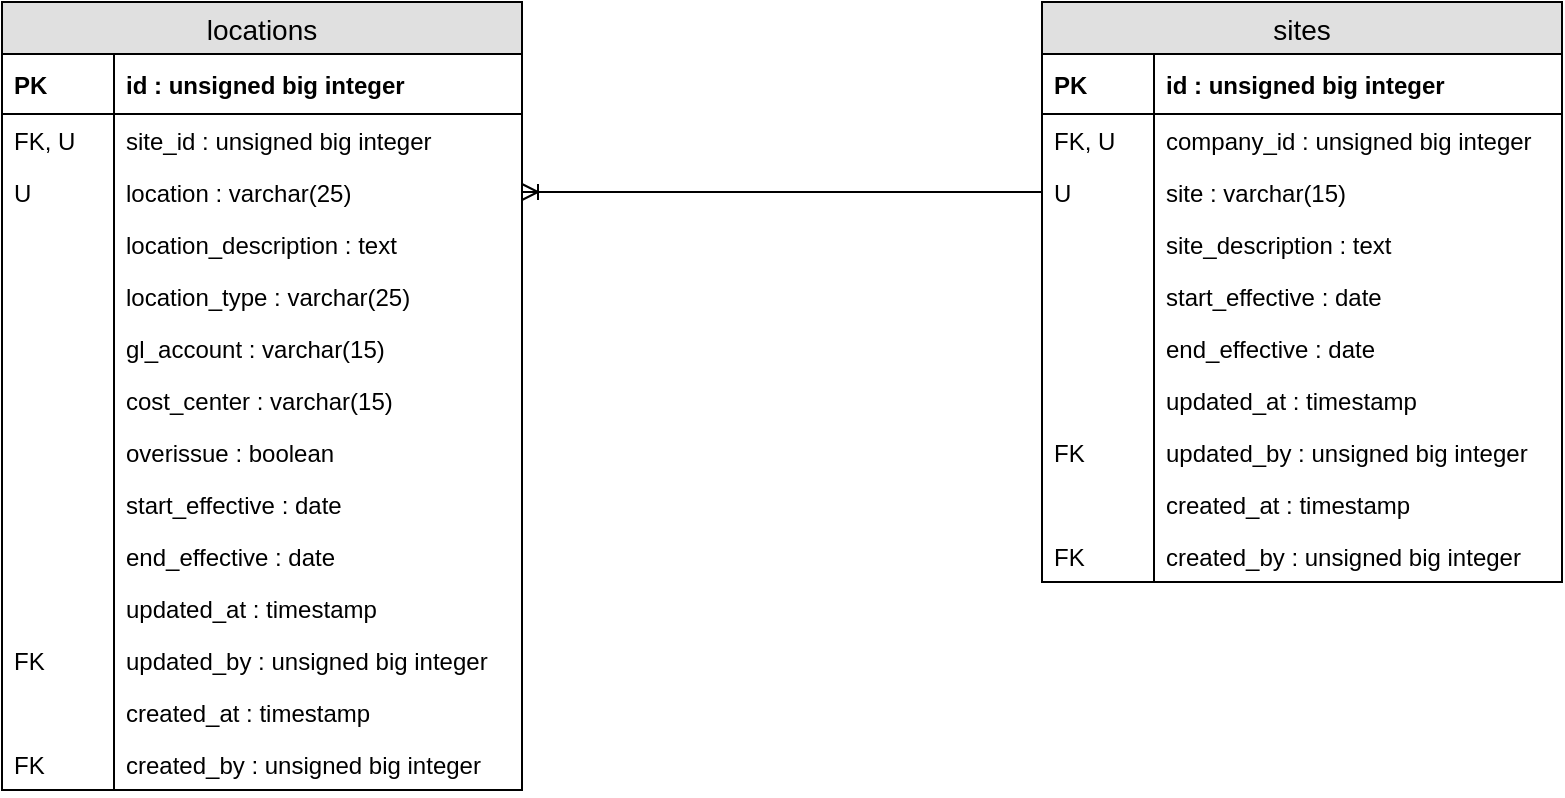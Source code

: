<mxfile pages="1" version="11.2.3" type="github"><diagram name="Page-1" id="e56a1550-8fbb-45ad-956c-1786394a9013"><mxGraphModel dx="1422" dy="765" grid="1" gridSize="10" guides="1" tooltips="1" connect="1" arrows="1" fold="1" page="1" pageScale="1" pageWidth="1100" pageHeight="850" background="#ffffff" math="0" shadow="0"><root><mxCell id="0"/><mxCell id="1" parent="0"/><mxCell id="6ChoQouHFW53AfwpZ2my-41" value="locations" style="swimlane;fontStyle=0;childLayout=stackLayout;horizontal=1;startSize=26;fillColor=#e0e0e0;horizontalStack=0;resizeParent=1;resizeParentMax=0;resizeLast=0;collapsible=1;marginBottom=0;swimlaneFillColor=#ffffff;align=center;fontSize=14;connectable=1;" parent="1" vertex="1"><mxGeometry x="90" y="80" width="260" height="394" as="geometry"/></mxCell><mxCell id="6ChoQouHFW53AfwpZ2my-44" value="id : unsigned big integer" style="shape=partialRectangle;top=0;left=0;right=0;bottom=1;align=left;verticalAlign=middle;fillColor=none;spacingLeft=60;spacingRight=4;overflow=hidden;rotatable=0;points=[[0,0.5],[1,0.5]];portConstraint=eastwest;dropTarget=0;fontStyle=1;fontSize=12;" parent="6ChoQouHFW53AfwpZ2my-41" vertex="1"><mxGeometry y="26" width="260" height="30" as="geometry"/></mxCell><mxCell id="6ChoQouHFW53AfwpZ2my-45" value="PK" style="shape=partialRectangle;fontStyle=1;top=0;left=0;bottom=0;fillColor=none;align=left;verticalAlign=middle;spacingLeft=4;spacingRight=4;overflow=hidden;rotatable=0;points=[];portConstraint=eastwest;part=1;fontSize=12;" parent="6ChoQouHFW53AfwpZ2my-44" vertex="1" connectable="0"><mxGeometry width="56" height="30" as="geometry"/></mxCell><mxCell id="6ChoQouHFW53AfwpZ2my-46" value="site_id : unsigned big integer" style="shape=partialRectangle;top=0;left=0;right=0;bottom=0;align=left;verticalAlign=top;fillColor=none;spacingLeft=60;spacingRight=4;overflow=hidden;rotatable=0;points=[[0,0.5],[1,0.5]];portConstraint=eastwest;dropTarget=0;fontSize=12;" parent="6ChoQouHFW53AfwpZ2my-41" vertex="1"><mxGeometry y="56" width="260" height="26" as="geometry"/></mxCell><mxCell id="6ChoQouHFW53AfwpZ2my-47" value="FK, U" style="shape=partialRectangle;top=0;left=0;bottom=0;fillColor=none;align=left;verticalAlign=top;spacingLeft=4;spacingRight=4;overflow=hidden;rotatable=0;points=[];portConstraint=eastwest;part=1;fontSize=12;" parent="6ChoQouHFW53AfwpZ2my-46" vertex="1" connectable="0"><mxGeometry width="56" height="26" as="geometry"/></mxCell><mxCell id="6ChoQouHFW53AfwpZ2my-55" value="location : varchar(25)" style="shape=partialRectangle;top=0;left=0;right=0;bottom=0;align=left;verticalAlign=top;fillColor=none;spacingLeft=60;spacingRight=4;overflow=hidden;rotatable=0;points=[[0,0.5],[1,0.5]];portConstraint=eastwest;dropTarget=0;fontSize=12;" parent="6ChoQouHFW53AfwpZ2my-41" vertex="1"><mxGeometry y="82" width="260" height="26" as="geometry"/></mxCell><mxCell id="6ChoQouHFW53AfwpZ2my-56" value="U" style="shape=partialRectangle;top=0;left=0;bottom=0;fillColor=none;align=left;verticalAlign=top;spacingLeft=4;spacingRight=4;overflow=hidden;rotatable=0;points=[];portConstraint=eastwest;part=1;fontSize=12;" parent="6ChoQouHFW53AfwpZ2my-55" vertex="1" connectable="0"><mxGeometry width="56" height="26" as="geometry"/></mxCell><mxCell id="6ChoQouHFW53AfwpZ2my-57" value="location_description : text" style="shape=partialRectangle;top=0;left=0;right=0;bottom=0;align=left;verticalAlign=top;fillColor=none;spacingLeft=60;spacingRight=4;overflow=hidden;rotatable=0;points=[[0,0.5],[1,0.5]];portConstraint=eastwest;dropTarget=0;fontSize=12;" parent="6ChoQouHFW53AfwpZ2my-41" vertex="1"><mxGeometry y="108" width="260" height="26" as="geometry"/></mxCell><mxCell id="6ChoQouHFW53AfwpZ2my-58" value="" style="shape=partialRectangle;top=0;left=0;bottom=0;fillColor=none;align=left;verticalAlign=top;spacingLeft=4;spacingRight=4;overflow=hidden;rotatable=0;points=[];portConstraint=eastwest;part=1;fontSize=12;" parent="6ChoQouHFW53AfwpZ2my-57" vertex="1" connectable="0"><mxGeometry width="56" height="26" as="geometry"/></mxCell><mxCell id="6ChoQouHFW53AfwpZ2my-59" value="location_type : varchar(25)" style="shape=partialRectangle;top=0;left=0;right=0;bottom=0;align=left;verticalAlign=top;fillColor=none;spacingLeft=60;spacingRight=4;overflow=hidden;rotatable=0;points=[[0,0.5],[1,0.5]];portConstraint=eastwest;dropTarget=0;fontSize=12;" parent="6ChoQouHFW53AfwpZ2my-41" vertex="1"><mxGeometry y="134" width="260" height="26" as="geometry"/></mxCell><mxCell id="6ChoQouHFW53AfwpZ2my-60" value="" style="shape=partialRectangle;top=0;left=0;bottom=0;fillColor=none;align=left;verticalAlign=top;spacingLeft=4;spacingRight=4;overflow=hidden;rotatable=0;points=[];portConstraint=eastwest;part=1;fontSize=12;" parent="6ChoQouHFW53AfwpZ2my-59" vertex="1" connectable="0"><mxGeometry width="56" height="26" as="geometry"/></mxCell><mxCell id="6ChoQouHFW53AfwpZ2my-61" value="gl_account : varchar(15)" style="shape=partialRectangle;top=0;left=0;right=0;bottom=0;align=left;verticalAlign=top;fillColor=none;spacingLeft=60;spacingRight=4;overflow=hidden;rotatable=0;points=[[0,0.5],[1,0.5]];portConstraint=eastwest;dropTarget=0;fontSize=12;" parent="6ChoQouHFW53AfwpZ2my-41" vertex="1"><mxGeometry y="160" width="260" height="26" as="geometry"/></mxCell><mxCell id="6ChoQouHFW53AfwpZ2my-62" value="" style="shape=partialRectangle;top=0;left=0;bottom=0;fillColor=none;align=left;verticalAlign=top;spacingLeft=4;spacingRight=4;overflow=hidden;rotatable=0;points=[];portConstraint=eastwest;part=1;fontSize=12;" parent="6ChoQouHFW53AfwpZ2my-61" vertex="1" connectable="0"><mxGeometry width="56" height="26" as="geometry"/></mxCell><mxCell id="6ChoQouHFW53AfwpZ2my-63" value="cost_center : varchar(15)" style="shape=partialRectangle;top=0;left=0;right=0;bottom=0;align=left;verticalAlign=top;fillColor=none;spacingLeft=60;spacingRight=4;overflow=hidden;rotatable=0;points=[[0,0.5],[1,0.5]];portConstraint=eastwest;dropTarget=0;fontSize=12;" parent="6ChoQouHFW53AfwpZ2my-41" vertex="1"><mxGeometry y="186" width="260" height="26" as="geometry"/></mxCell><mxCell id="6ChoQouHFW53AfwpZ2my-64" value="" style="shape=partialRectangle;top=0;left=0;bottom=0;fillColor=none;align=left;verticalAlign=top;spacingLeft=4;spacingRight=4;overflow=hidden;rotatable=0;points=[];portConstraint=eastwest;part=1;fontSize=12;" parent="6ChoQouHFW53AfwpZ2my-63" vertex="1" connectable="0"><mxGeometry width="56" height="26" as="geometry"/></mxCell><mxCell id="6ChoQouHFW53AfwpZ2my-65" value="overissue : boolean" style="shape=partialRectangle;top=0;left=0;right=0;bottom=0;align=left;verticalAlign=top;fillColor=none;spacingLeft=60;spacingRight=4;overflow=hidden;rotatable=0;points=[[0,0.5],[1,0.5]];portConstraint=eastwest;dropTarget=0;fontSize=12;" parent="6ChoQouHFW53AfwpZ2my-41" vertex="1"><mxGeometry y="212" width="260" height="26" as="geometry"/></mxCell><mxCell id="6ChoQouHFW53AfwpZ2my-66" value="" style="shape=partialRectangle;top=0;left=0;bottom=0;fillColor=none;align=left;verticalAlign=top;spacingLeft=4;spacingRight=4;overflow=hidden;rotatable=0;points=[];portConstraint=eastwest;part=1;fontSize=12;" parent="6ChoQouHFW53AfwpZ2my-65" vertex="1" connectable="0"><mxGeometry width="56" height="26" as="geometry"/></mxCell><mxCell id="6ChoQouHFW53AfwpZ2my-69" value="start_effective : date" style="shape=partialRectangle;top=0;left=0;right=0;bottom=0;align=left;verticalAlign=top;fillColor=none;spacingLeft=60;spacingRight=4;overflow=hidden;rotatable=0;points=[[0,0.5],[1,0.5]];portConstraint=eastwest;dropTarget=0;fontSize=12;" parent="6ChoQouHFW53AfwpZ2my-41" vertex="1"><mxGeometry y="238" width="260" height="26" as="geometry"/></mxCell><mxCell id="6ChoQouHFW53AfwpZ2my-70" value="" style="shape=partialRectangle;top=0;left=0;bottom=0;fillColor=none;align=left;verticalAlign=top;spacingLeft=4;spacingRight=4;overflow=hidden;rotatable=0;points=[];portConstraint=eastwest;part=1;fontSize=12;" parent="6ChoQouHFW53AfwpZ2my-69" vertex="1" connectable="0"><mxGeometry width="56" height="26" as="geometry"/></mxCell><mxCell id="6ChoQouHFW53AfwpZ2my-71" value="end_effective : date" style="shape=partialRectangle;top=0;left=0;right=0;bottom=0;align=left;verticalAlign=top;fillColor=none;spacingLeft=60;spacingRight=4;overflow=hidden;rotatable=0;points=[[0,0.5],[1,0.5]];portConstraint=eastwest;dropTarget=0;fontSize=12;" parent="6ChoQouHFW53AfwpZ2my-41" vertex="1"><mxGeometry y="264" width="260" height="26" as="geometry"/></mxCell><mxCell id="6ChoQouHFW53AfwpZ2my-72" value="" style="shape=partialRectangle;top=0;left=0;bottom=0;fillColor=none;align=left;verticalAlign=top;spacingLeft=4;spacingRight=4;overflow=hidden;rotatable=0;points=[];portConstraint=eastwest;part=1;fontSize=12;" parent="6ChoQouHFW53AfwpZ2my-71" vertex="1" connectable="0"><mxGeometry width="56" height="26" as="geometry"/></mxCell><mxCell id="6ChoQouHFW53AfwpZ2my-77" value="updated_at : timestamp" style="shape=partialRectangle;top=0;left=0;right=0;bottom=0;align=left;verticalAlign=top;fillColor=none;spacingLeft=60;spacingRight=4;overflow=hidden;rotatable=0;points=[[0,0.5],[1,0.5]];portConstraint=eastwest;dropTarget=0;fontSize=12;" parent="6ChoQouHFW53AfwpZ2my-41" vertex="1"><mxGeometry y="290" width="260" height="26" as="geometry"/></mxCell><mxCell id="6ChoQouHFW53AfwpZ2my-78" value="" style="shape=partialRectangle;top=0;left=0;bottom=0;fillColor=none;align=left;verticalAlign=top;spacingLeft=4;spacingRight=4;overflow=hidden;rotatable=0;points=[];portConstraint=eastwest;part=1;fontSize=12;" parent="6ChoQouHFW53AfwpZ2my-77" vertex="1" connectable="0"><mxGeometry width="56" height="26" as="geometry"/></mxCell><mxCell id="6ChoQouHFW53AfwpZ2my-79" value="updated_by : unsigned big integer" style="shape=partialRectangle;top=0;left=0;right=0;bottom=0;align=left;verticalAlign=top;fillColor=none;spacingLeft=60;spacingRight=4;overflow=hidden;rotatable=0;points=[[0,0.5],[1,0.5]];portConstraint=eastwest;dropTarget=0;fontSize=12;" parent="6ChoQouHFW53AfwpZ2my-41" vertex="1"><mxGeometry y="316" width="260" height="26" as="geometry"/></mxCell><mxCell id="6ChoQouHFW53AfwpZ2my-80" value="FK" style="shape=partialRectangle;top=0;left=0;bottom=0;fillColor=none;align=left;verticalAlign=top;spacingLeft=4;spacingRight=4;overflow=hidden;rotatable=0;points=[];portConstraint=eastwest;part=1;fontSize=12;" parent="6ChoQouHFW53AfwpZ2my-79" vertex="1" connectable="0"><mxGeometry width="56" height="26" as="geometry"/></mxCell><mxCell id="6ChoQouHFW53AfwpZ2my-73" value="created_at : timestamp" style="shape=partialRectangle;top=0;left=0;right=0;bottom=0;align=left;verticalAlign=top;fillColor=none;spacingLeft=60;spacingRight=4;overflow=hidden;rotatable=0;points=[[0,0.5],[1,0.5]];portConstraint=eastwest;dropTarget=0;fontSize=12;" parent="6ChoQouHFW53AfwpZ2my-41" vertex="1"><mxGeometry y="342" width="260" height="26" as="geometry"/></mxCell><mxCell id="6ChoQouHFW53AfwpZ2my-74" value="" style="shape=partialRectangle;top=0;left=0;bottom=0;fillColor=none;align=left;verticalAlign=top;spacingLeft=4;spacingRight=4;overflow=hidden;rotatable=0;points=[];portConstraint=eastwest;part=1;fontSize=12;" parent="6ChoQouHFW53AfwpZ2my-73" vertex="1" connectable="0"><mxGeometry width="56" height="26" as="geometry"/></mxCell><mxCell id="6ChoQouHFW53AfwpZ2my-75" value="created_by : unsigned big integer" style="shape=partialRectangle;top=0;left=0;right=0;bottom=0;align=left;verticalAlign=top;fillColor=none;spacingLeft=60;spacingRight=4;overflow=hidden;rotatable=0;points=[[0,0.5],[1,0.5]];portConstraint=eastwest;dropTarget=0;fontSize=12;" parent="6ChoQouHFW53AfwpZ2my-41" vertex="1"><mxGeometry y="368" width="260" height="26" as="geometry"/></mxCell><mxCell id="6ChoQouHFW53AfwpZ2my-76" value="FK" style="shape=partialRectangle;top=0;left=0;bottom=0;fillColor=none;align=left;verticalAlign=top;spacingLeft=4;spacingRight=4;overflow=hidden;rotatable=0;points=[];portConstraint=eastwest;part=1;fontSize=12;" parent="6ChoQouHFW53AfwpZ2my-75" vertex="1" connectable="0"><mxGeometry width="56" height="26" as="geometry"/></mxCell><mxCell id="AOgxyuQQv9AijGrgczdw-1" value="sites" style="swimlane;fontStyle=0;childLayout=stackLayout;horizontal=1;startSize=26;fillColor=#e0e0e0;horizontalStack=0;resizeParent=1;resizeParentMax=0;resizeLast=0;collapsible=1;marginBottom=0;swimlaneFillColor=#ffffff;align=center;fontSize=14;" vertex="1" parent="1"><mxGeometry x="610" y="80" width="260" height="290" as="geometry"/></mxCell><mxCell id="AOgxyuQQv9AijGrgczdw-2" value="id : unsigned big integer" style="shape=partialRectangle;top=0;left=0;right=0;bottom=1;align=left;verticalAlign=middle;fillColor=none;spacingLeft=60;spacingRight=4;overflow=hidden;rotatable=0;points=[[0,0.5],[1,0.5]];portConstraint=eastwest;dropTarget=0;fontStyle=1;fontSize=12;" vertex="1" parent="AOgxyuQQv9AijGrgczdw-1"><mxGeometry y="26" width="260" height="30" as="geometry"/></mxCell><mxCell id="AOgxyuQQv9AijGrgczdw-3" value="PK" style="shape=partialRectangle;fontStyle=1;top=0;left=0;bottom=0;fillColor=none;align=left;verticalAlign=middle;spacingLeft=4;spacingRight=4;overflow=hidden;rotatable=0;points=[];portConstraint=eastwest;part=1;fontSize=12;" vertex="1" connectable="0" parent="AOgxyuQQv9AijGrgczdw-2"><mxGeometry width="56" height="30" as="geometry"/></mxCell><mxCell id="AOgxyuQQv9AijGrgczdw-6" value="company_id : unsigned big integer" style="shape=partialRectangle;top=0;left=0;right=0;bottom=0;align=left;verticalAlign=top;fillColor=none;spacingLeft=60;spacingRight=4;overflow=hidden;rotatable=0;points=[[0,0.5],[1,0.5]];portConstraint=eastwest;dropTarget=0;fontSize=12;" vertex="1" parent="AOgxyuQQv9AijGrgczdw-1"><mxGeometry y="56" width="260" height="26" as="geometry"/></mxCell><mxCell id="AOgxyuQQv9AijGrgczdw-7" value="FK, U" style="shape=partialRectangle;top=0;left=0;bottom=0;fillColor=none;align=left;verticalAlign=top;spacingLeft=4;spacingRight=4;overflow=hidden;rotatable=0;points=[];portConstraint=eastwest;part=1;fontSize=12;" vertex="1" connectable="0" parent="AOgxyuQQv9AijGrgczdw-6"><mxGeometry width="56" height="26" as="geometry"/></mxCell><mxCell id="AOgxyuQQv9AijGrgczdw-8" value="site : varchar(15)" style="shape=partialRectangle;top=0;left=0;right=0;bottom=0;align=left;verticalAlign=top;fillColor=none;spacingLeft=60;spacingRight=4;overflow=hidden;rotatable=0;points=[[0,0.5],[1,0.5]];portConstraint=eastwest;dropTarget=0;fontSize=12;" vertex="1" parent="AOgxyuQQv9AijGrgczdw-1"><mxGeometry y="82" width="260" height="26" as="geometry"/></mxCell><mxCell id="AOgxyuQQv9AijGrgczdw-9" value="U" style="shape=partialRectangle;top=0;left=0;bottom=0;fillColor=none;align=left;verticalAlign=top;spacingLeft=4;spacingRight=4;overflow=hidden;rotatable=0;points=[];portConstraint=eastwest;part=1;fontSize=12;" vertex="1" connectable="0" parent="AOgxyuQQv9AijGrgczdw-8"><mxGeometry width="56" height="26" as="geometry"/></mxCell><mxCell id="AOgxyuQQv9AijGrgczdw-10" value="site_description : text" style="shape=partialRectangle;top=0;left=0;right=0;bottom=0;align=left;verticalAlign=top;fillColor=none;spacingLeft=60;spacingRight=4;overflow=hidden;rotatable=0;points=[[0,0.5],[1,0.5]];portConstraint=eastwest;dropTarget=0;fontSize=12;" vertex="1" parent="AOgxyuQQv9AijGrgczdw-1"><mxGeometry y="108" width="260" height="26" as="geometry"/></mxCell><mxCell id="AOgxyuQQv9AijGrgczdw-11" value="" style="shape=partialRectangle;top=0;left=0;bottom=0;fillColor=none;align=left;verticalAlign=top;spacingLeft=4;spacingRight=4;overflow=hidden;rotatable=0;points=[];portConstraint=eastwest;part=1;fontSize=12;" vertex="1" connectable="0" parent="AOgxyuQQv9AijGrgczdw-10"><mxGeometry width="56" height="26" as="geometry"/></mxCell><mxCell id="AOgxyuQQv9AijGrgczdw-12" value="start_effective : date" style="shape=partialRectangle;top=0;left=0;right=0;bottom=0;align=left;verticalAlign=top;fillColor=none;spacingLeft=60;spacingRight=4;overflow=hidden;rotatable=0;points=[[0,0.5],[1,0.5]];portConstraint=eastwest;dropTarget=0;fontSize=12;" vertex="1" parent="AOgxyuQQv9AijGrgczdw-1"><mxGeometry y="134" width="260" height="26" as="geometry"/></mxCell><mxCell id="AOgxyuQQv9AijGrgczdw-13" value="" style="shape=partialRectangle;top=0;left=0;bottom=0;fillColor=none;align=left;verticalAlign=top;spacingLeft=4;spacingRight=4;overflow=hidden;rotatable=0;points=[];portConstraint=eastwest;part=1;fontSize=12;" vertex="1" connectable="0" parent="AOgxyuQQv9AijGrgczdw-12"><mxGeometry width="56" height="26" as="geometry"/></mxCell><mxCell id="AOgxyuQQv9AijGrgczdw-14" value="end_effective : date" style="shape=partialRectangle;top=0;left=0;right=0;bottom=0;align=left;verticalAlign=top;fillColor=none;spacingLeft=60;spacingRight=4;overflow=hidden;rotatable=0;points=[[0,0.5],[1,0.5]];portConstraint=eastwest;dropTarget=0;fontSize=12;" vertex="1" parent="AOgxyuQQv9AijGrgczdw-1"><mxGeometry y="160" width="260" height="26" as="geometry"/></mxCell><mxCell id="AOgxyuQQv9AijGrgczdw-15" value="" style="shape=partialRectangle;top=0;left=0;bottom=0;fillColor=none;align=left;verticalAlign=top;spacingLeft=4;spacingRight=4;overflow=hidden;rotatable=0;points=[];portConstraint=eastwest;part=1;fontSize=12;" vertex="1" connectable="0" parent="AOgxyuQQv9AijGrgczdw-14"><mxGeometry width="56" height="26" as="geometry"/></mxCell><mxCell id="AOgxyuQQv9AijGrgczdw-16" value="updated_at : timestamp" style="shape=partialRectangle;top=0;left=0;right=0;bottom=0;align=left;verticalAlign=top;fillColor=none;spacingLeft=60;spacingRight=4;overflow=hidden;rotatable=0;points=[[0,0.5],[1,0.5]];portConstraint=eastwest;dropTarget=0;fontSize=12;" vertex="1" parent="AOgxyuQQv9AijGrgczdw-1"><mxGeometry y="186" width="260" height="26" as="geometry"/></mxCell><mxCell id="AOgxyuQQv9AijGrgczdw-17" value="" style="shape=partialRectangle;top=0;left=0;bottom=0;fillColor=none;align=left;verticalAlign=top;spacingLeft=4;spacingRight=4;overflow=hidden;rotatable=0;points=[];portConstraint=eastwest;part=1;fontSize=12;" vertex="1" connectable="0" parent="AOgxyuQQv9AijGrgczdw-16"><mxGeometry width="56" height="26" as="geometry"/></mxCell><mxCell id="AOgxyuQQv9AijGrgczdw-18" value="updated_by : unsigned big integer" style="shape=partialRectangle;top=0;left=0;right=0;bottom=0;align=left;verticalAlign=top;fillColor=none;spacingLeft=60;spacingRight=4;overflow=hidden;rotatable=0;points=[[0,0.5],[1,0.5]];portConstraint=eastwest;dropTarget=0;fontSize=12;" vertex="1" parent="AOgxyuQQv9AijGrgczdw-1"><mxGeometry y="212" width="260" height="26" as="geometry"/></mxCell><mxCell id="AOgxyuQQv9AijGrgczdw-19" value="FK" style="shape=partialRectangle;top=0;left=0;bottom=0;fillColor=none;align=left;verticalAlign=top;spacingLeft=4;spacingRight=4;overflow=hidden;rotatable=0;points=[];portConstraint=eastwest;part=1;fontSize=12;" vertex="1" connectable="0" parent="AOgxyuQQv9AijGrgczdw-18"><mxGeometry width="56" height="26" as="geometry"/></mxCell><mxCell id="AOgxyuQQv9AijGrgczdw-20" value="created_at : timestamp" style="shape=partialRectangle;top=0;left=0;right=0;bottom=0;align=left;verticalAlign=top;fillColor=none;spacingLeft=60;spacingRight=4;overflow=hidden;rotatable=0;points=[[0,0.5],[1,0.5]];portConstraint=eastwest;dropTarget=0;fontSize=12;" vertex="1" parent="AOgxyuQQv9AijGrgczdw-1"><mxGeometry y="238" width="260" height="26" as="geometry"/></mxCell><mxCell id="AOgxyuQQv9AijGrgczdw-21" value="" style="shape=partialRectangle;top=0;left=0;bottom=0;fillColor=none;align=left;verticalAlign=top;spacingLeft=4;spacingRight=4;overflow=hidden;rotatable=0;points=[];portConstraint=eastwest;part=1;fontSize=12;" vertex="1" connectable="0" parent="AOgxyuQQv9AijGrgczdw-20"><mxGeometry width="56" height="26" as="geometry"/></mxCell><mxCell id="AOgxyuQQv9AijGrgczdw-22" value="created_by : unsigned big integer" style="shape=partialRectangle;top=0;left=0;right=0;bottom=0;align=left;verticalAlign=top;fillColor=none;spacingLeft=60;spacingRight=4;overflow=hidden;rotatable=0;points=[[0,0.5],[1,0.5]];portConstraint=eastwest;dropTarget=0;fontSize=12;" vertex="1" parent="AOgxyuQQv9AijGrgczdw-1"><mxGeometry y="264" width="260" height="26" as="geometry"/></mxCell><mxCell id="AOgxyuQQv9AijGrgczdw-23" value="FK" style="shape=partialRectangle;top=0;left=0;bottom=0;fillColor=none;align=left;verticalAlign=top;spacingLeft=4;spacingRight=4;overflow=hidden;rotatable=0;points=[];portConstraint=eastwest;part=1;fontSize=12;" vertex="1" connectable="0" parent="AOgxyuQQv9AijGrgczdw-22"><mxGeometry width="56" height="26" as="geometry"/></mxCell><mxCell id="AOgxyuQQv9AijGrgczdw-25" value="" style="edgeStyle=entityRelationEdgeStyle;fontSize=12;html=1;endArrow=ERoneToMany;" edge="1" parent="1" source="AOgxyuQQv9AijGrgczdw-8" target="6ChoQouHFW53AfwpZ2my-55"><mxGeometry width="100" height="100" relative="1" as="geometry"><mxPoint x="540" y="330" as="sourcePoint"/><mxPoint x="460" y="360" as="targetPoint"/></mxGeometry></mxCell></root></mxGraphModel></diagram></mxfile>